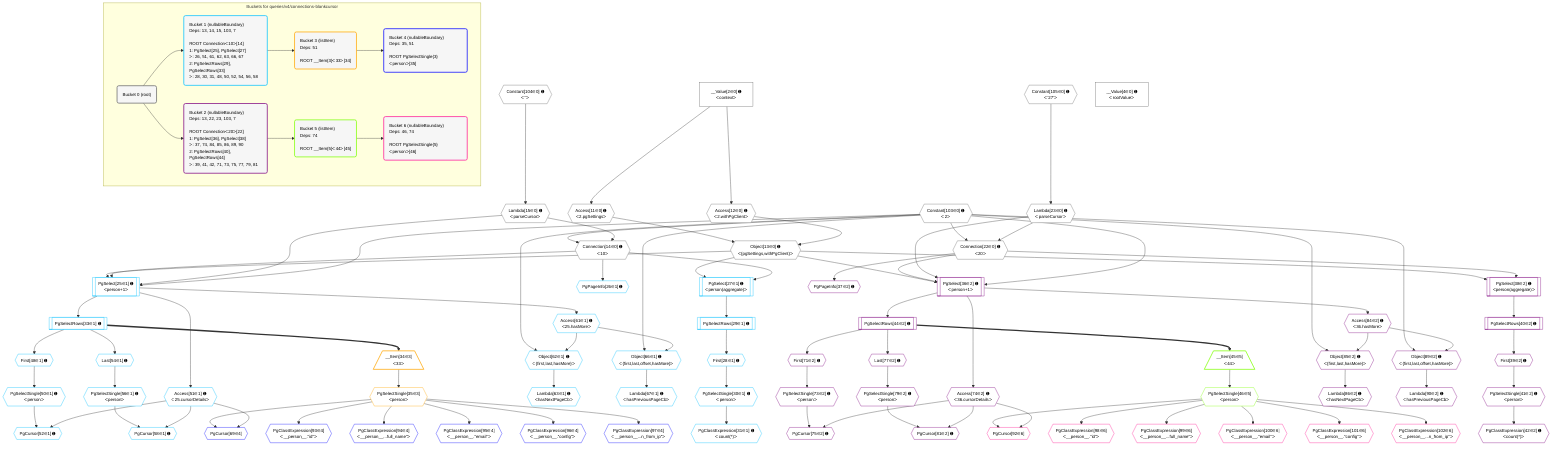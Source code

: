 %%{init: {'themeVariables': { 'fontSize': '12px'}}}%%
graph TD
    classDef path fill:#eee,stroke:#000,color:#000
    classDef plan fill:#fff,stroke-width:1px,color:#000
    classDef itemplan fill:#fff,stroke-width:2px,color:#000
    classDef unbatchedplan fill:#dff,stroke-width:1px,color:#000
    classDef sideeffectplan fill:#fcc,stroke-width:2px,color:#000
    classDef bucket fill:#f6f6f6,color:#000,stroke-width:2px,text-align:left


    %% plan dependencies
    Object13{{"Object[13∈0] ➊<br />ᐸ{pgSettings,withPgClient}ᐳ"}}:::plan
    Access11{{"Access[11∈0] ➊<br />ᐸ2.pgSettingsᐳ"}}:::plan
    Access12{{"Access[12∈0] ➊<br />ᐸ2.withPgClientᐳ"}}:::plan
    Access11 & Access12 --> Object13
    Connection14{{"Connection[14∈0] ➊<br />ᐸ10ᐳ"}}:::plan
    Constant103{{"Constant[103∈0] ➊<br />ᐸ2ᐳ"}}:::plan
    Lambda15{{"Lambda[15∈0] ➊<br />ᐸparseCursorᐳ"}}:::plan
    Constant103 & Lambda15 --> Connection14
    Connection22{{"Connection[22∈0] ➊<br />ᐸ20ᐳ"}}:::plan
    Lambda23{{"Lambda[23∈0] ➊<br />ᐸparseCursorᐳ"}}:::plan
    Constant103 & Lambda23 --> Connection22
    __Value2["__Value[2∈0] ➊<br />ᐸcontextᐳ"]:::plan
    __Value2 --> Access11
    __Value2 --> Access12
    Constant104{{"Constant[104∈0] ➊<br />ᐸ''ᐳ"}}:::plan
    Constant104 --> Lambda15
    Constant105{{"Constant[105∈0] ➊<br />ᐸ'27'ᐳ"}}:::plan
    Constant105 --> Lambda23
    __Value4["__Value[4∈0] ➊<br />ᐸrootValueᐳ"]:::plan
    PgSelect25[["PgSelect[25∈1] ➊<br />ᐸperson+1ᐳ"]]:::plan
    Object13 & Connection14 & Lambda15 & Constant103 --> PgSelect25
    Object66{{"Object[66∈1] ➊<br />ᐸ{first,last,offset,hasMore}ᐳ"}}:::plan
    Access61{{"Access[61∈1] ➊<br />ᐸ25.hasMoreᐳ"}}:::plan
    Constant103 & Access61 --> Object66
    Object62{{"Object[62∈1] ➊<br />ᐸ{first,last,hasMore}ᐳ"}}:::plan
    Constant103 & Access61 --> Object62
    PgSelect27[["PgSelect[27∈1] ➊<br />ᐸperson(aggregate)ᐳ"]]:::plan
    Object13 & Connection14 --> PgSelect27
    PgCursor52{{"PgCursor[52∈1] ➊"}}:::plan
    PgSelectSingle50{{"PgSelectSingle[50∈1] ➊<br />ᐸpersonᐳ"}}:::plan
    Access51{{"Access[51∈1] ➊<br />ᐸ25.cursorDetailsᐳ"}}:::plan
    PgSelectSingle50 & Access51 --> PgCursor52
    PgCursor58{{"PgCursor[58∈1] ➊"}}:::plan
    PgSelectSingle56{{"PgSelectSingle[56∈1] ➊<br />ᐸpersonᐳ"}}:::plan
    PgSelectSingle56 & Access51 --> PgCursor58
    PgPageInfo26{{"PgPageInfo[26∈1] ➊"}}:::plan
    Connection14 --> PgPageInfo26
    First28{{"First[28∈1] ➊"}}:::plan
    PgSelectRows29[["PgSelectRows[29∈1] ➊"]]:::plan
    PgSelectRows29 --> First28
    PgSelect27 --> PgSelectRows29
    PgSelectSingle30{{"PgSelectSingle[30∈1] ➊<br />ᐸpersonᐳ"}}:::plan
    First28 --> PgSelectSingle30
    PgClassExpression31{{"PgClassExpression[31∈1] ➊<br />ᐸcount(*)ᐳ"}}:::plan
    PgSelectSingle30 --> PgClassExpression31
    PgSelectRows33[["PgSelectRows[33∈1] ➊"]]:::plan
    PgSelect25 --> PgSelectRows33
    First48{{"First[48∈1] ➊"}}:::plan
    PgSelectRows33 --> First48
    First48 --> PgSelectSingle50
    PgSelect25 --> Access51
    Last54{{"Last[54∈1] ➊"}}:::plan
    PgSelectRows33 --> Last54
    Last54 --> PgSelectSingle56
    PgSelect25 --> Access61
    Lambda63{{"Lambda[63∈1] ➊<br />ᐸhasNextPageCbᐳ"}}:::plan
    Object62 --> Lambda63
    Lambda67{{"Lambda[67∈1] ➊<br />ᐸhasPreviousPageCbᐳ"}}:::plan
    Object66 --> Lambda67
    __Item34[/"__Item[34∈3]<br />ᐸ33ᐳ"\]:::itemplan
    PgSelectRows33 ==> __Item34
    PgSelectSingle35{{"PgSelectSingle[35∈3]<br />ᐸpersonᐳ"}}:::plan
    __Item34 --> PgSelectSingle35
    PgCursor69{{"PgCursor[69∈4]"}}:::plan
    PgSelectSingle35 & Access51 --> PgCursor69
    PgClassExpression93{{"PgClassExpression[93∈4]<br />ᐸ__person__.”id”ᐳ"}}:::plan
    PgSelectSingle35 --> PgClassExpression93
    PgClassExpression94{{"PgClassExpression[94∈4]<br />ᐸ__person__...full_name”ᐳ"}}:::plan
    PgSelectSingle35 --> PgClassExpression94
    PgClassExpression95{{"PgClassExpression[95∈4]<br />ᐸ__person__.”email”ᐳ"}}:::plan
    PgSelectSingle35 --> PgClassExpression95
    PgClassExpression96{{"PgClassExpression[96∈4]<br />ᐸ__person__.”config”ᐳ"}}:::plan
    PgSelectSingle35 --> PgClassExpression96
    PgClassExpression97{{"PgClassExpression[97∈4]<br />ᐸ__person__...n_from_ip”ᐳ"}}:::plan
    PgSelectSingle35 --> PgClassExpression97
    PgSelect36[["PgSelect[36∈2] ➊<br />ᐸperson+1ᐳ"]]:::plan
    Object13 & Connection22 & Lambda23 & Constant103 --> PgSelect36
    Object89{{"Object[89∈2] ➊<br />ᐸ{first,last,offset,hasMore}ᐳ"}}:::plan
    Access84{{"Access[84∈2] ➊<br />ᐸ36.hasMoreᐳ"}}:::plan
    Constant103 & Access84 --> Object89
    Object85{{"Object[85∈2] ➊<br />ᐸ{first,last,hasMore}ᐳ"}}:::plan
    Constant103 & Access84 --> Object85
    PgSelect38[["PgSelect[38∈2] ➊<br />ᐸperson(aggregate)ᐳ"]]:::plan
    Object13 & Connection22 --> PgSelect38
    PgCursor75{{"PgCursor[75∈2] ➊"}}:::plan
    PgSelectSingle73{{"PgSelectSingle[73∈2] ➊<br />ᐸpersonᐳ"}}:::plan
    Access74{{"Access[74∈2] ➊<br />ᐸ36.cursorDetailsᐳ"}}:::plan
    PgSelectSingle73 & Access74 --> PgCursor75
    PgCursor81{{"PgCursor[81∈2] ➊"}}:::plan
    PgSelectSingle79{{"PgSelectSingle[79∈2] ➊<br />ᐸpersonᐳ"}}:::plan
    PgSelectSingle79 & Access74 --> PgCursor81
    PgPageInfo37{{"PgPageInfo[37∈2] ➊"}}:::plan
    Connection22 --> PgPageInfo37
    First39{{"First[39∈2] ➊"}}:::plan
    PgSelectRows40[["PgSelectRows[40∈2] ➊"]]:::plan
    PgSelectRows40 --> First39
    PgSelect38 --> PgSelectRows40
    PgSelectSingle41{{"PgSelectSingle[41∈2] ➊<br />ᐸpersonᐳ"}}:::plan
    First39 --> PgSelectSingle41
    PgClassExpression42{{"PgClassExpression[42∈2] ➊<br />ᐸcount(*)ᐳ"}}:::plan
    PgSelectSingle41 --> PgClassExpression42
    PgSelectRows44[["PgSelectRows[44∈2] ➊"]]:::plan
    PgSelect36 --> PgSelectRows44
    First71{{"First[71∈2] ➊"}}:::plan
    PgSelectRows44 --> First71
    First71 --> PgSelectSingle73
    PgSelect36 --> Access74
    Last77{{"Last[77∈2] ➊"}}:::plan
    PgSelectRows44 --> Last77
    Last77 --> PgSelectSingle79
    PgSelect36 --> Access84
    Lambda86{{"Lambda[86∈2] ➊<br />ᐸhasNextPageCbᐳ"}}:::plan
    Object85 --> Lambda86
    Lambda90{{"Lambda[90∈2] ➊<br />ᐸhasPreviousPageCbᐳ"}}:::plan
    Object89 --> Lambda90
    __Item45[/"__Item[45∈5]<br />ᐸ44ᐳ"\]:::itemplan
    PgSelectRows44 ==> __Item45
    PgSelectSingle46{{"PgSelectSingle[46∈5]<br />ᐸpersonᐳ"}}:::plan
    __Item45 --> PgSelectSingle46
    PgCursor92{{"PgCursor[92∈6]"}}:::plan
    PgSelectSingle46 & Access74 --> PgCursor92
    PgClassExpression98{{"PgClassExpression[98∈6]<br />ᐸ__person__.”id”ᐳ"}}:::plan
    PgSelectSingle46 --> PgClassExpression98
    PgClassExpression99{{"PgClassExpression[99∈6]<br />ᐸ__person__...full_name”ᐳ"}}:::plan
    PgSelectSingle46 --> PgClassExpression99
    PgClassExpression100{{"PgClassExpression[100∈6]<br />ᐸ__person__.”email”ᐳ"}}:::plan
    PgSelectSingle46 --> PgClassExpression100
    PgClassExpression101{{"PgClassExpression[101∈6]<br />ᐸ__person__.”config”ᐳ"}}:::plan
    PgSelectSingle46 --> PgClassExpression101
    PgClassExpression102{{"PgClassExpression[102∈6]<br />ᐸ__person__...n_from_ip”ᐳ"}}:::plan
    PgSelectSingle46 --> PgClassExpression102

    %% define steps

    subgraph "Buckets for queries/v4/connections-blankcursor"
    Bucket0("Bucket 0 (root)"):::bucket
    classDef bucket0 stroke:#696969
    class Bucket0,__Value2,__Value4,Access11,Access12,Object13,Connection14,Lambda15,Connection22,Lambda23,Constant103,Constant104,Constant105 bucket0
    Bucket1("Bucket 1 (nullableBoundary)<br />Deps: 13, 14, 15, 103, 7<br /><br />ROOT Connectionᐸ10ᐳ[14]<br />1: PgSelect[25], PgSelect[27]<br />ᐳ: 26, 51, 61, 62, 63, 66, 67<br />2: PgSelectRows[29], PgSelectRows[33]<br />ᐳ: 28, 30, 31, 48, 50, 52, 54, 56, 58"):::bucket
    classDef bucket1 stroke:#00bfff
    class Bucket1,PgSelect25,PgPageInfo26,PgSelect27,First28,PgSelectRows29,PgSelectSingle30,PgClassExpression31,PgSelectRows33,First48,PgSelectSingle50,Access51,PgCursor52,Last54,PgSelectSingle56,PgCursor58,Access61,Object62,Lambda63,Object66,Lambda67 bucket1
    Bucket2("Bucket 2 (nullableBoundary)<br />Deps: 13, 22, 23, 103, 7<br /><br />ROOT Connectionᐸ20ᐳ[22]<br />1: PgSelect[36], PgSelect[38]<br />ᐳ: 37, 74, 84, 85, 86, 89, 90<br />2: PgSelectRows[40], PgSelectRows[44]<br />ᐳ: 39, 41, 42, 71, 73, 75, 77, 79, 81"):::bucket
    classDef bucket2 stroke:#7f007f
    class Bucket2,PgSelect36,PgPageInfo37,PgSelect38,First39,PgSelectRows40,PgSelectSingle41,PgClassExpression42,PgSelectRows44,First71,PgSelectSingle73,Access74,PgCursor75,Last77,PgSelectSingle79,PgCursor81,Access84,Object85,Lambda86,Object89,Lambda90 bucket2
    Bucket3("Bucket 3 (listItem)<br />Deps: 51<br /><br />ROOT __Item{3}ᐸ33ᐳ[34]"):::bucket
    classDef bucket3 stroke:#ffa500
    class Bucket3,__Item34,PgSelectSingle35 bucket3
    Bucket4("Bucket 4 (nullableBoundary)<br />Deps: 35, 51<br /><br />ROOT PgSelectSingle{3}ᐸpersonᐳ[35]"):::bucket
    classDef bucket4 stroke:#0000ff
    class Bucket4,PgCursor69,PgClassExpression93,PgClassExpression94,PgClassExpression95,PgClassExpression96,PgClassExpression97 bucket4
    Bucket5("Bucket 5 (listItem)<br />Deps: 74<br /><br />ROOT __Item{5}ᐸ44ᐳ[45]"):::bucket
    classDef bucket5 stroke:#7fff00
    class Bucket5,__Item45,PgSelectSingle46 bucket5
    Bucket6("Bucket 6 (nullableBoundary)<br />Deps: 46, 74<br /><br />ROOT PgSelectSingle{5}ᐸpersonᐳ[46]"):::bucket
    classDef bucket6 stroke:#ff1493
    class Bucket6,PgCursor92,PgClassExpression98,PgClassExpression99,PgClassExpression100,PgClassExpression101,PgClassExpression102 bucket6
    Bucket0 --> Bucket1 & Bucket2
    Bucket1 --> Bucket3
    Bucket2 --> Bucket5
    Bucket3 --> Bucket4
    Bucket5 --> Bucket6
    end